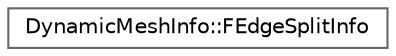 digraph "Graphical Class Hierarchy"
{
 // INTERACTIVE_SVG=YES
 // LATEX_PDF_SIZE
  bgcolor="transparent";
  edge [fontname=Helvetica,fontsize=10,labelfontname=Helvetica,labelfontsize=10];
  node [fontname=Helvetica,fontsize=10,shape=box,height=0.2,width=0.4];
  rankdir="LR";
  Node0 [id="Node000000",label="DynamicMeshInfo::FEdgeSplitInfo",height=0.2,width=0.4,color="grey40", fillcolor="white", style="filled",URL="$da/d44/structDynamicMeshInfo_1_1FEdgeSplitInfo.html",tooltip="Information about the mesh elements created by a call to SplitEdge()"];
}
